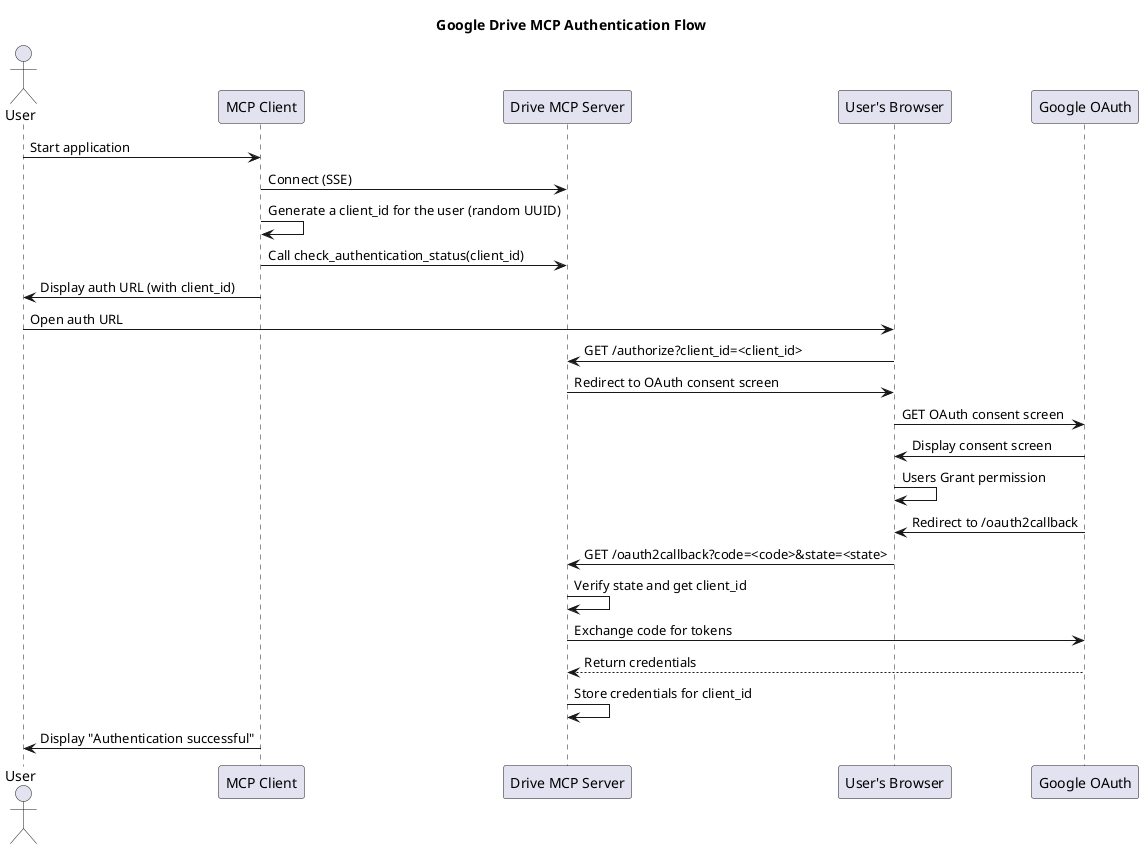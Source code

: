 @startuml
title Google Drive MCP Authentication Flow

actor User
participant "MCP Client" as Client
participant "Drive MCP Server" as Server
participant "User's Browser" as Browser
participant "Google OAuth" as Google

User -> Client: Start application
Client -> Server: Connect (SSE)
Client -> Client: Generate a client_id for the user (random UUID)
Client -> Server: Call check_authentication_status(client_id)

Client -> User: Display auth URL (with client_id)
User -> Browser: Open auth URL
Browser -> Server: GET /authorize?client_id=<client_id>

Server -> Browser: Redirect to OAuth consent screen
Browser -> Google: GET OAuth consent screen
Google -> Browser: Display consent screen
Browser -> Browser: Users Grant permission
Google -> Browser: Redirect to /oauth2callback
Browser -> Server: GET /oauth2callback?code=<code>&state=<state>

Server -> Server: Verify state and get client_id
Server -> Google: Exchange code for tokens
Google --> Server: Return credentials
Server -> Server: Store credentials for client_id

Client -> User: Display "Authentication successful"

@enduml

